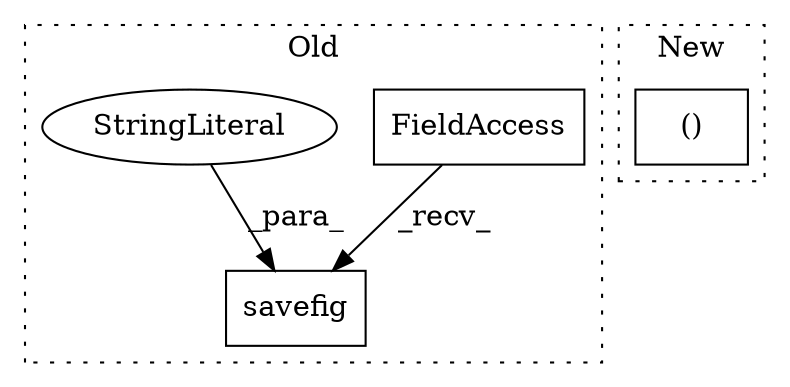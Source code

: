 digraph G {
subgraph cluster0 {
1 [label="savefig" a="32" s="4010,4039" l="8,1" shape="box"];
3 [label="FieldAccess" a="22" s="4006" l="3" shape="box"];
4 [label="StringLiteral" a="45" s="4032" l="7" shape="ellipse"];
label = "Old";
style="dotted";
}
subgraph cluster1 {
2 [label="()" a="106" s="3831" l="15" shape="box"];
label = "New";
style="dotted";
}
3 -> 1 [label="_recv_"];
4 -> 1 [label="_para_"];
}
